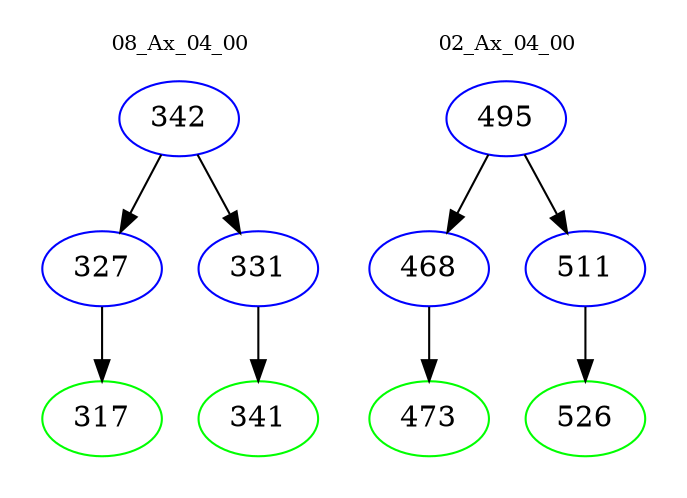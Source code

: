 digraph{
subgraph cluster_0 {
color = white
label = "08_Ax_04_00";
fontsize=10;
T0_342 [label="342", color="blue"]
T0_342 -> T0_327 [color="black"]
T0_327 [label="327", color="blue"]
T0_327 -> T0_317 [color="black"]
T0_317 [label="317", color="green"]
T0_342 -> T0_331 [color="black"]
T0_331 [label="331", color="blue"]
T0_331 -> T0_341 [color="black"]
T0_341 [label="341", color="green"]
}
subgraph cluster_1 {
color = white
label = "02_Ax_04_00";
fontsize=10;
T1_495 [label="495", color="blue"]
T1_495 -> T1_468 [color="black"]
T1_468 [label="468", color="blue"]
T1_468 -> T1_473 [color="black"]
T1_473 [label="473", color="green"]
T1_495 -> T1_511 [color="black"]
T1_511 [label="511", color="blue"]
T1_511 -> T1_526 [color="black"]
T1_526 [label="526", color="green"]
}
}
